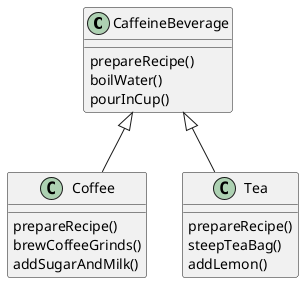 @startuml
class CaffeineBeverage {
prepareRecipe()
boilWater()
pourInCup()
}
class Coffee {
prepareRecipe()
brewCoffeeGrinds()
addSugarAndMilk()
}
Coffee --up|> CaffeineBeverage
class Tea {
prepareRecipe()
steepTeaBag()
addLemon()
}
Tea --up|> CaffeineBeverage
@enduml